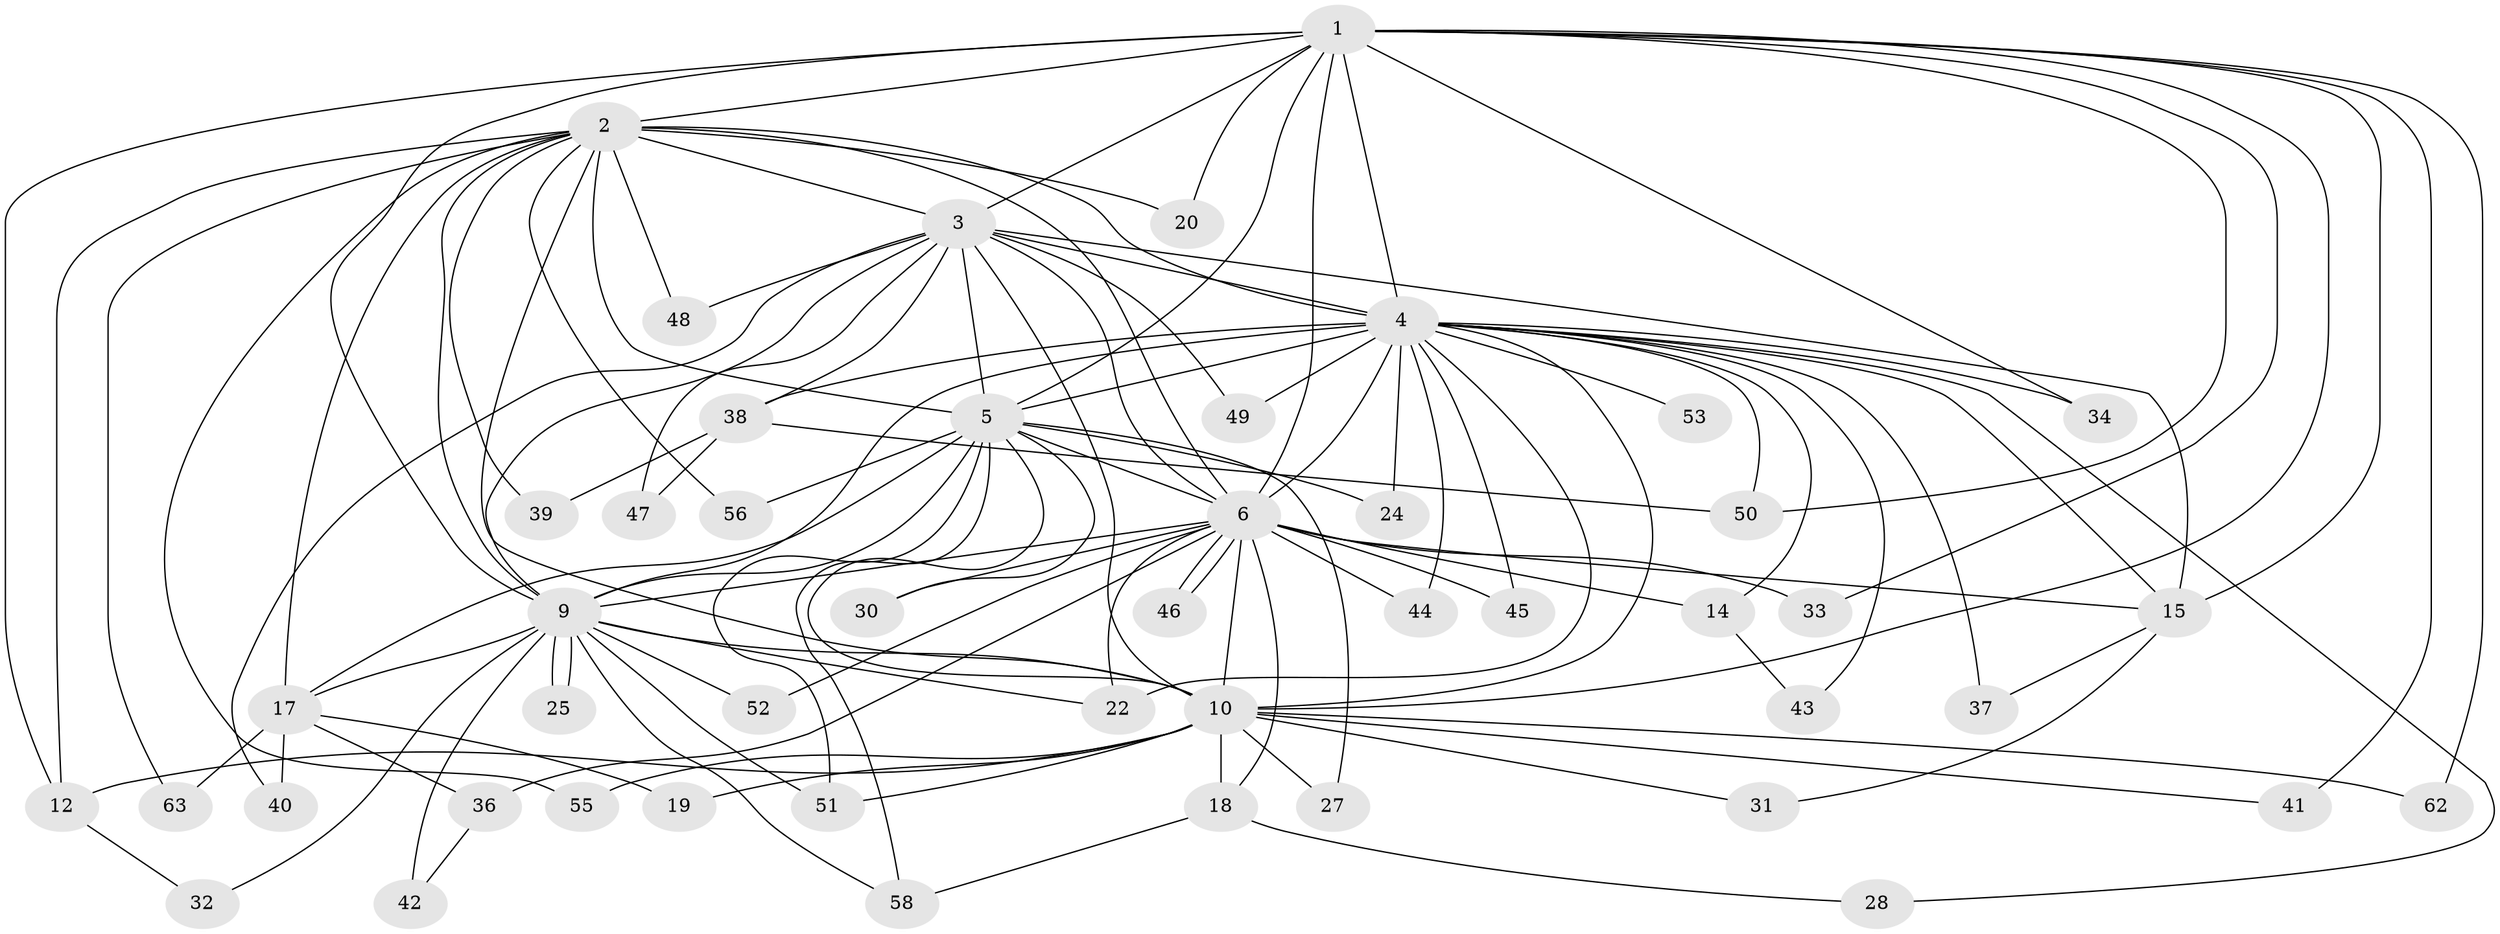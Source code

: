 // original degree distribution, {17: 0.06060606060606061, 14: 0.015151515151515152, 15: 0.015151515151515152, 16: 0.015151515151515152, 22: 0.015151515151515152, 13: 0.015151515151515152, 18: 0.015151515151515152, 5: 0.06060606060606061, 4: 0.07575757575757576, 3: 0.15151515151515152, 6: 0.015151515151515152, 2: 0.5454545454545454}
// Generated by graph-tools (version 1.1) at 2025/10/02/27/25 16:10:57]
// undirected, 48 vertices, 115 edges
graph export_dot {
graph [start="1"]
  node [color=gray90,style=filled];
  1 [super="+16"];
  2 [super="+7"];
  3 [super="+21"];
  4 [super="+8"];
  5 [super="+26"];
  6 [super="+13"];
  9 [super="+29"];
  10 [super="+11"];
  12 [super="+54"];
  14 [super="+60"];
  15 [super="+61"];
  17 [super="+23"];
  18 [super="+57"];
  19;
  20;
  22;
  24;
  25;
  27;
  28;
  30 [super="+35"];
  31;
  32;
  33;
  34;
  36 [super="+64"];
  37;
  38 [super="+59"];
  39;
  40;
  41;
  42;
  43;
  44;
  45;
  46;
  47;
  48;
  49;
  50;
  51 [super="+65"];
  52;
  53;
  55;
  56;
  58 [super="+66"];
  62;
  63;
  1 -- 2 [weight=2];
  1 -- 3;
  1 -- 4 [weight=2];
  1 -- 5;
  1 -- 6 [weight=2];
  1 -- 9;
  1 -- 10;
  1 -- 12;
  1 -- 20;
  1 -- 33;
  1 -- 34;
  1 -- 41;
  1 -- 62;
  1 -- 50;
  1 -- 15;
  2 -- 3 [weight=2];
  2 -- 4 [weight=4];
  2 -- 5 [weight=3];
  2 -- 6 [weight=2];
  2 -- 9 [weight=2];
  2 -- 10 [weight=2];
  2 -- 17;
  2 -- 20;
  2 -- 48;
  2 -- 55;
  2 -- 63;
  2 -- 39;
  2 -- 56;
  2 -- 12;
  3 -- 4 [weight=2];
  3 -- 5 [weight=2];
  3 -- 6;
  3 -- 9;
  3 -- 10;
  3 -- 15;
  3 -- 40;
  3 -- 47;
  3 -- 48;
  3 -- 49;
  3 -- 38;
  4 -- 5 [weight=2];
  4 -- 6 [weight=2];
  4 -- 9 [weight=2];
  4 -- 10 [weight=2];
  4 -- 22;
  4 -- 34;
  4 -- 37;
  4 -- 45;
  4 -- 49;
  4 -- 53 [weight=2];
  4 -- 14 [weight=2];
  4 -- 24;
  4 -- 28;
  4 -- 38;
  4 -- 43;
  4 -- 44;
  4 -- 50;
  4 -- 15;
  5 -- 6;
  5 -- 9;
  5 -- 10;
  5 -- 24;
  5 -- 27;
  5 -- 30 [weight=2];
  5 -- 56;
  5 -- 51;
  5 -- 17;
  5 -- 58;
  6 -- 9;
  6 -- 10 [weight=2];
  6 -- 14;
  6 -- 15;
  6 -- 18;
  6 -- 22;
  6 -- 33;
  6 -- 36;
  6 -- 45;
  6 -- 46;
  6 -- 46;
  6 -- 52;
  6 -- 44;
  6 -- 30;
  9 -- 10;
  9 -- 17;
  9 -- 25;
  9 -- 25;
  9 -- 32;
  9 -- 42 [weight=2];
  9 -- 51;
  9 -- 52;
  9 -- 22;
  9 -- 58;
  10 -- 12;
  10 -- 18 [weight=2];
  10 -- 27;
  10 -- 31;
  10 -- 41;
  10 -- 55;
  10 -- 62;
  10 -- 51;
  10 -- 19;
  12 -- 32;
  14 -- 43;
  15 -- 31;
  15 -- 37;
  17 -- 19;
  17 -- 63;
  17 -- 40;
  17 -- 36;
  18 -- 28;
  18 -- 58;
  36 -- 42;
  38 -- 39;
  38 -- 47;
  38 -- 50;
}
